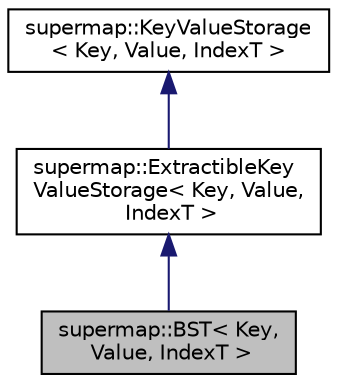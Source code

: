 digraph "supermap::BST&lt; Key, Value, IndexT &gt;"
{
 // LATEX_PDF_SIZE
  edge [fontname="Helvetica",fontsize="10",labelfontname="Helvetica",labelfontsize="10"];
  node [fontname="Helvetica",fontsize="10",shape=record];
  Node1 [label="supermap::BST\< Key,\l Value, IndexT \>",height=0.2,width=0.4,color="black", fillcolor="grey75", style="filled", fontcolor="black",tooltip="Implementation of Binary Search Tree with std::map."];
  Node2 -> Node1 [dir="back",color="midnightblue",fontsize="10",style="solid",fontname="Helvetica"];
  Node2 [label="supermap::ExtractibleKey\lValueStorage\< Key, Value,\l IndexT \>",height=0.2,width=0.4,color="black", fillcolor="white", style="filled",URL="$classsupermap_1_1ExtractibleKeyValueStorage.html",tooltip="KeyValueStorage that can be extracted to the vector."];
  Node3 -> Node2 [dir="back",color="midnightblue",fontsize="10",style="solid",fontname="Helvetica"];
  Node3 [label="supermap::KeyValueStorage\l\< Key, Value, IndexT \>",height=0.2,width=0.4,color="black", fillcolor="white", style="filled",URL="$classsupermap_1_1KeyValueStorage.html",tooltip="An abstract key-value storage."];
}
